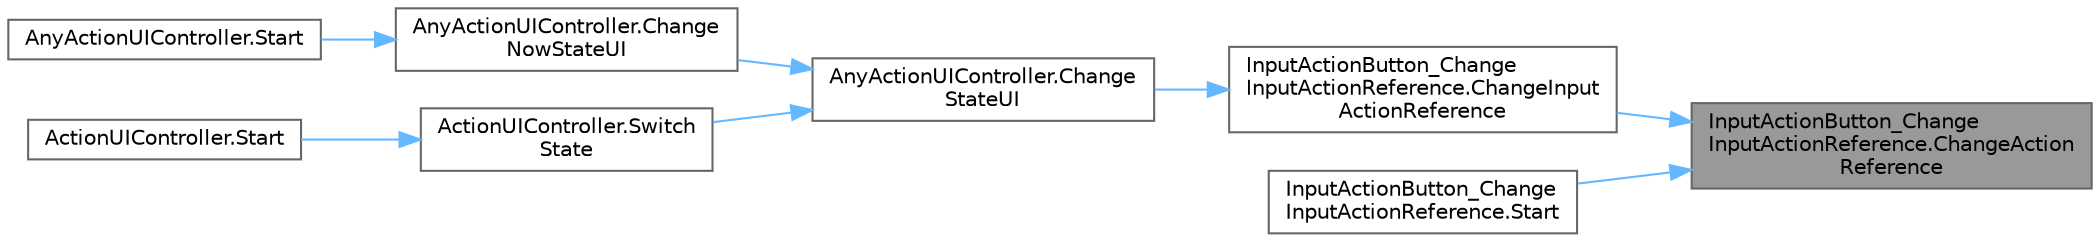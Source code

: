 digraph "InputActionButton_ChangeInputActionReference.ChangeActionReference"
{
 // LATEX_PDF_SIZE
  bgcolor="transparent";
  edge [fontname=Helvetica,fontsize=10,labelfontname=Helvetica,labelfontsize=10];
  node [fontname=Helvetica,fontsize=10,shape=box,height=0.2,width=0.4];
  rankdir="RL";
  Node1 [id="Node000001",label="InputActionButton_Change\lInputActionReference.ChangeAction\lReference",height=0.2,width=0.4,color="gray40", fillcolor="grey60", style="filled", fontcolor="black",tooltip=" "];
  Node1 -> Node2 [id="edge1_Node000001_Node000002",dir="back",color="steelblue1",style="solid",tooltip=" "];
  Node2 [id="Node000002",label="InputActionButton_Change\lInputActionReference.ChangeInput\lActionReference",height=0.2,width=0.4,color="grey40", fillcolor="white", style="filled",URL="$class_input_action_button___change_input_action_reference.html#acdd8b7129a8835115935b5cb2c115386",tooltip=" "];
  Node2 -> Node3 [id="edge2_Node000002_Node000003",dir="back",color="steelblue1",style="solid",tooltip=" "];
  Node3 [id="Node000003",label="AnyActionUIController.Change\lStateUI",height=0.2,width=0.4,color="grey40", fillcolor="white", style="filled",URL="$class_any_action_u_i_controller.html#a5b7e6ba0d8bc871ac0cdf084bb32666e",tooltip="アクション状態を変更する"];
  Node3 -> Node4 [id="edge3_Node000003_Node000004",dir="back",color="steelblue1",style="solid",tooltip=" "];
  Node4 [id="Node000004",label="AnyActionUIController.Change\lNowStateUI",height=0.2,width=0.4,color="grey40", fillcolor="white", style="filled",URL="$class_any_action_u_i_controller.html#aec5c205f1a5f8c5334d234892e6f7148",tooltip="m_nowActionState に応じたUIを表示する"];
  Node4 -> Node5 [id="edge4_Node000004_Node000005",dir="back",color="steelblue1",style="solid",tooltip=" "];
  Node5 [id="Node000005",label="AnyActionUIController.Start",height=0.2,width=0.4,color="grey40", fillcolor="white", style="filled",URL="$class_any_action_u_i_controller.html#ac9d3d2fbca09c9a3c0cdadbc238b4613",tooltip=" "];
  Node3 -> Node6 [id="edge5_Node000003_Node000006",dir="back",color="steelblue1",style="solid",tooltip=" "];
  Node6 [id="Node000006",label="ActionUIController.Switch\lState",height=0.2,width=0.4,color="grey40", fillcolor="white", style="filled",URL="$class_action_u_i_controller.html#acdf08210ca747789f3e3702242e66b2b",tooltip=" "];
  Node6 -> Node7 [id="edge6_Node000006_Node000007",dir="back",color="steelblue1",style="solid",tooltip=" "];
  Node7 [id="Node000007",label="ActionUIController.Start",height=0.2,width=0.4,color="grey40", fillcolor="white", style="filled",URL="$class_action_u_i_controller.html#a40a103b0cd3fc6dfc03d47422b5c1638",tooltip=" "];
  Node1 -> Node8 [id="edge7_Node000001_Node000008",dir="back",color="steelblue1",style="solid",tooltip=" "];
  Node8 [id="Node000008",label="InputActionButton_Change\lInputActionReference.Start",height=0.2,width=0.4,color="grey40", fillcolor="white", style="filled",URL="$class_input_action_button___change_input_action_reference.html#aa43f01913c19d7dbb800ce75702dbeef",tooltip=" "];
}
